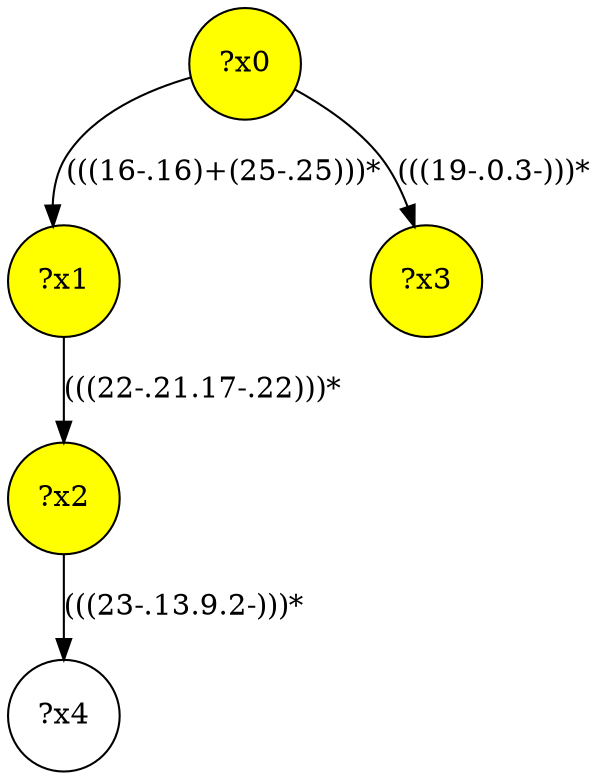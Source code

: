 digraph g {
	x2 [fillcolor="yellow", style="filled," shape=circle, label="?x2"];
	x1 [fillcolor="yellow", style="filled," shape=circle, label="?x1"];
	x0 [fillcolor="yellow", style="filled," shape=circle, label="?x0"];
	x3 [fillcolor="yellow", style="filled," shape=circle, label="?x3"];
	x0 -> x1 [label="(((16-.16)+(25-.25)))*"];
	x1 -> x2 [label="(((22-.21.17-.22)))*"];
	x0 -> x3 [label="(((19-.0.3-)))*"];
	x4 [shape=circle, label="?x4"];
	x2 -> x4 [label="(((23-.13.9.2-)))*"];
}

